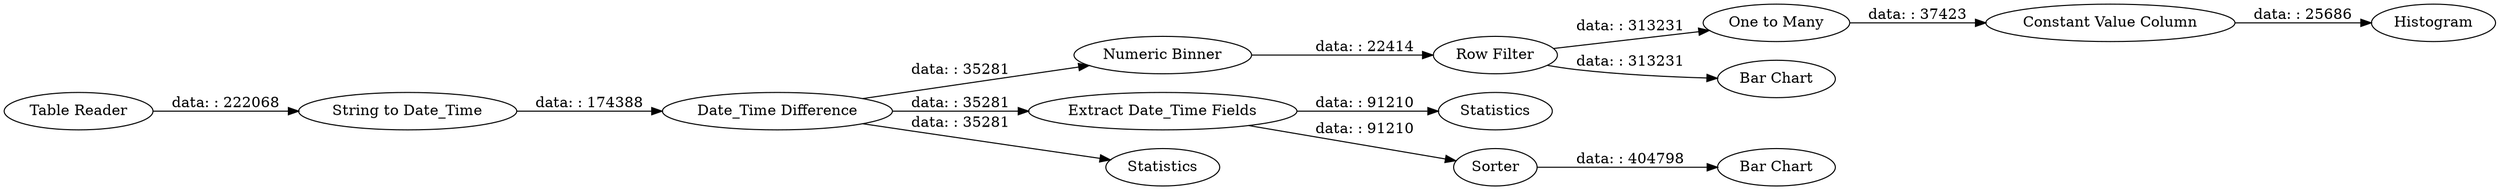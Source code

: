 digraph {
	"3003123218730318147_13" [label="One to Many"]
	"3003123218730318147_3" [label="Date_Time Difference"]
	"3003123218730318147_5" [label=Histogram]
	"3003123218730318147_12" [label="Bar Chart"]
	"3003123218730318147_6" [label=Statistics]
	"3003123218730318147_7" [label="Numeric Binner"]
	"3003123218730318147_2" [label="String to Date_Time"]
	"3003123218730318147_4" [label="Extract Date_Time Fields"]
	"3003123218730318147_15" [label=Sorter]
	"3003123218730318147_16" [label=Statistics]
	"3003123218730318147_14" [label="Bar Chart"]
	"3003123218730318147_9" [label="Row Filter"]
	"3003123218730318147_10" [label="Constant Value Column"]
	"3003123218730318147_1" [label="Table Reader"]
	"3003123218730318147_13" -> "3003123218730318147_10" [label="data: : 37423"]
	"3003123218730318147_3" -> "3003123218730318147_4" [label="data: : 35281"]
	"3003123218730318147_3" -> "3003123218730318147_7" [label="data: : 35281"]
	"3003123218730318147_1" -> "3003123218730318147_2" [label="data: : 222068"]
	"3003123218730318147_9" -> "3003123218730318147_12" [label="data: : 313231"]
	"3003123218730318147_3" -> "3003123218730318147_16" [label="data: : 35281"]
	"3003123218730318147_10" -> "3003123218730318147_5" [label="data: : 25686"]
	"3003123218730318147_2" -> "3003123218730318147_3" [label="data: : 174388"]
	"3003123218730318147_4" -> "3003123218730318147_15" [label="data: : 91210"]
	"3003123218730318147_9" -> "3003123218730318147_13" [label="data: : 313231"]
	"3003123218730318147_7" -> "3003123218730318147_9" [label="data: : 22414"]
	"3003123218730318147_15" -> "3003123218730318147_14" [label="data: : 404798"]
	"3003123218730318147_4" -> "3003123218730318147_6" [label="data: : 91210"]
	rankdir=LR
}
